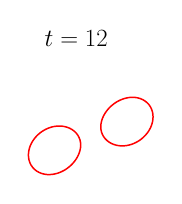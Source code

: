 \begin{tikzpicture}[scale=0.36]

\begin{axis}[
  xmin = -6,
  xmax = 2,
  ymin = -2,
  ymax = 2,
  axis equal = true,
  hide axis,
  title = {\Huge$t=12$}
  ]

\addplot [mark=none,red,line width=1.5] table{
-6.384e-01 1.205e+00
-6.995e-01 1.136e+00
-7.563e-01 1.064e+00
-8.087e-01 9.873e-01
-8.562e-01 9.06e-01
-8.981e-01 8.2e-01
-9.335e-01 7.292e-01
-9.61e-01 6.338e-01
-9.792e-01 5.342e-01
-9.861e-01 4.314e-01
-9.8e-01 3.267e-01
-9.592e-01 2.222e-01
-9.23e-01 1.205e-01
-8.713e-01 2.431e-02
-8.052e-01 -6.379e-02
-7.266e-01 -1.418e-01
-6.377e-01 -2.084e-01
-5.41e-01 -2.628e-01
-4.387e-01 -3.048e-01
-3.329e-01 -3.345e-01
-2.256e-01 -3.524e-01
-1.183e-01 -3.592e-01
-1.233e-02 -3.557e-01
9.115e-02 -3.428e-01
1.913e-01 -3.216e-01
2.877e-01 -2.928e-01
3.798e-01 -2.574e-01
4.674e-01 -2.161e-01
5.504e-01 -1.695e-01
6.288e-01 -1.18e-01
7.027e-01 -6.199e-02
7.72e-01 -1.667e-03
8.369e-01 6.29e-02
8.972e-01 1.317e-01
9.529e-01 2.049e-01
1.004e+00 2.826e-01
1.049e+00 3.65e-01
1.089e+00 4.52e-01
1.121e+00 5.437e-01
1.146e+00 6.397e-01
1.161e+00 7.396e-01
1.166e+00 8.425e-01
1.159e+00 9.471e-01
1.139e+00 1.052e+00
1.105e+00 1.154e+00
1.056e+00 1.252e+00
9.934e-01 1.343e+00
9.176e-01 1.423e+00
8.307e-01 1.492e+00
7.35e-01 1.548e+00
6.329e-01 1.591e+00
5.27e-01 1.62e+00
4.195e-01 1.637e+00
3.121e-01 1.641e+00
2.063e-01 1.635e+00
1.032e-01 1.62e+00
3.537e-03 1.596e+00
-9.209e-02 1.565e+00
-1.834e-01 1.528e+00
-2.702e-01 1.485e+00
-3.526e-01 1.438e+00
-4.304e-01 1.385e+00
-5.04e-01 1.329e+00
-5.733e-01 1.269e+00
-6.384e-01 1.205e+00
};

\addplot [mark=none,red,line width=1.5] table{
-3.637e+00 3.71e-02
-3.697e+00 -3.173e-02
-3.753e+00 -1.049e-01
-3.804e+00 -1.826e-01
-3.849e+00 -2.65e-01
-3.889e+00 -3.52e-01
-3.921e+00 -4.437e-01
-3.946e+00 -5.397e-01
-3.961e+00 -6.396e-01
-3.966e+00 -7.425e-01
-3.959e+00 -8.471e-01
-3.939e+00 -9.517e-01
-3.905e+00 -1.054e+00
-3.856e+00 -1.152e+00
-3.793e+00 -1.242e+00
-3.718e+00 -1.323e+00
-3.631e+00 -1.392e+00
-3.535e+00 -1.448e+00
-3.433e+00 -1.491e+00
-3.327e+00 -1.52e+00
-3.22e+00 -1.537e+00
-3.112e+00 -1.541e+00
-3.006e+00 -1.535e+00
-2.903e+00 -1.52e+00
-2.804e+00 -1.496e+00
-2.708e+00 -1.465e+00
-2.617e+00 -1.428e+00
-2.53e+00 -1.385e+00
-2.447e+00 -1.338e+00
-2.37e+00 -1.285e+00
-2.296e+00 -1.229e+00
-2.227e+00 -1.169e+00
-2.162e+00 -1.105e+00
-2.1e+00 -1.036e+00
-2.044e+00 -9.64e-01
-1.991e+00 -8.873e-01
-1.944e+00 -8.06e-01
-1.902e+00 -7.2e-01
-1.867e+00 -6.292e-01
-1.839e+00 -5.338e-01
-1.821e+00 -4.342e-01
-1.814e+00 -3.313e-01
-1.82e+00 -2.267e-01
-1.841e+00 -1.222e-01
-1.877e+00 -2.048e-02
-1.929e+00 7.569e-02
-1.995e+00 1.638e-01
-2.073e+00 2.418e-01
-2.162e+00 3.084e-01
-2.259e+00 3.628e-01
-2.361e+00 4.048e-01
-2.467e+00 4.345e-01
-2.574e+00 4.524e-01
-2.682e+00 4.592e-01
-2.788e+00 4.557e-01
-2.891e+00 4.428e-01
-2.991e+00 4.216e-01
-3.088e+00 3.928e-01
-3.18e+00 3.574e-01
-3.267e+00 3.161e-01
-3.35e+00 2.695e-01
-3.429e+00 2.18e-01
-3.503e+00 1.62e-01
-3.572e+00 1.017e-01
-3.637e+00 3.71e-02
};

\end{axis}
\end{tikzpicture}

